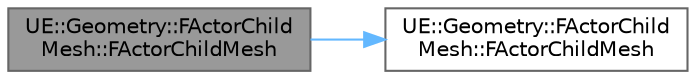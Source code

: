digraph "UE::Geometry::FActorChildMesh::FActorChildMesh"
{
 // INTERACTIVE_SVG=YES
 // LATEX_PDF_SIZE
  bgcolor="transparent";
  edge [fontname=Helvetica,fontsize=10,labelfontname=Helvetica,labelfontsize=10];
  node [fontname=Helvetica,fontsize=10,shape=box,height=0.2,width=0.4];
  rankdir="LR";
  Node1 [id="Node000001",label="UE::Geometry::FActorChild\lMesh::FActorChildMesh",height=0.2,width=0.4,color="gray40", fillcolor="grey60", style="filled", fontcolor="black",tooltip=" "];
  Node1 -> Node2 [id="edge1_Node000001_Node000002",color="steelblue1",style="solid",tooltip=" "];
  Node2 [id="Node000002",label="UE::Geometry::FActorChild\lMesh::FActorChildMesh",height=0.2,width=0.4,color="grey40", fillcolor="white", style="filled",URL="$dc/d79/structUE_1_1Geometry_1_1FActorChildMesh.html#a9c2ec7ee4f30d9c8d42bcf30ec05214c",tooltip=" "];
}
